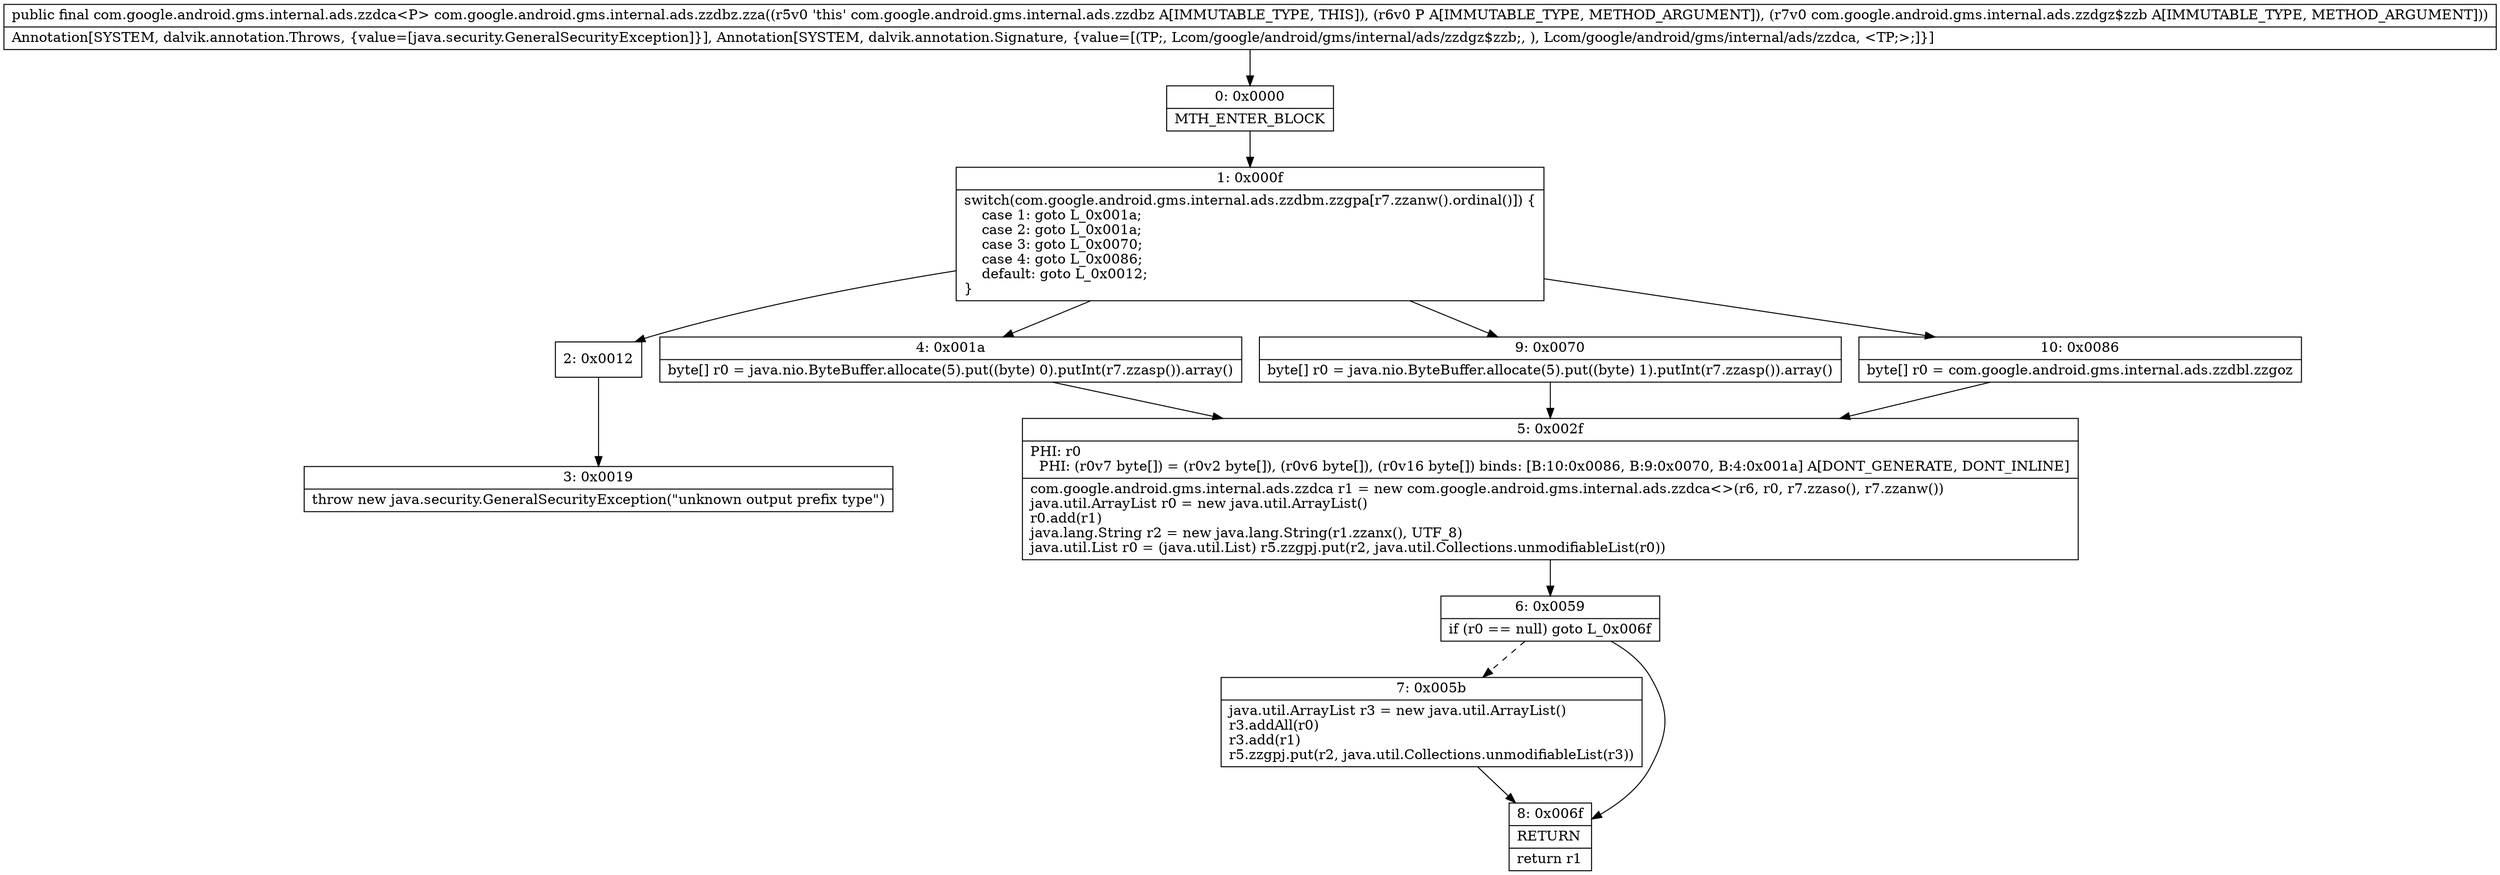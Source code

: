 digraph "CFG forcom.google.android.gms.internal.ads.zzdbz.zza(Ljava\/lang\/Object;Lcom\/google\/android\/gms\/internal\/ads\/zzdgz$zzb;)Lcom\/google\/android\/gms\/internal\/ads\/zzdca;" {
Node_0 [shape=record,label="{0\:\ 0x0000|MTH_ENTER_BLOCK\l}"];
Node_1 [shape=record,label="{1\:\ 0x000f|switch(com.google.android.gms.internal.ads.zzdbm.zzgpa[r7.zzanw().ordinal()]) \{\l    case 1: goto L_0x001a;\l    case 2: goto L_0x001a;\l    case 3: goto L_0x0070;\l    case 4: goto L_0x0086;\l    default: goto L_0x0012;\l\}\l}"];
Node_2 [shape=record,label="{2\:\ 0x0012}"];
Node_3 [shape=record,label="{3\:\ 0x0019|throw new java.security.GeneralSecurityException(\"unknown output prefix type\")\l}"];
Node_4 [shape=record,label="{4\:\ 0x001a|byte[] r0 = java.nio.ByteBuffer.allocate(5).put((byte) 0).putInt(r7.zzasp()).array()\l}"];
Node_5 [shape=record,label="{5\:\ 0x002f|PHI: r0 \l  PHI: (r0v7 byte[]) = (r0v2 byte[]), (r0v6 byte[]), (r0v16 byte[]) binds: [B:10:0x0086, B:9:0x0070, B:4:0x001a] A[DONT_GENERATE, DONT_INLINE]\l|com.google.android.gms.internal.ads.zzdca r1 = new com.google.android.gms.internal.ads.zzdca\<\>(r6, r0, r7.zzaso(), r7.zzanw())\ljava.util.ArrayList r0 = new java.util.ArrayList()\lr0.add(r1)\ljava.lang.String r2 = new java.lang.String(r1.zzanx(), UTF_8)\ljava.util.List r0 = (java.util.List) r5.zzgpj.put(r2, java.util.Collections.unmodifiableList(r0))\l}"];
Node_6 [shape=record,label="{6\:\ 0x0059|if (r0 == null) goto L_0x006f\l}"];
Node_7 [shape=record,label="{7\:\ 0x005b|java.util.ArrayList r3 = new java.util.ArrayList()\lr3.addAll(r0)\lr3.add(r1)\lr5.zzgpj.put(r2, java.util.Collections.unmodifiableList(r3))\l}"];
Node_8 [shape=record,label="{8\:\ 0x006f|RETURN\l|return r1\l}"];
Node_9 [shape=record,label="{9\:\ 0x0070|byte[] r0 = java.nio.ByteBuffer.allocate(5).put((byte) 1).putInt(r7.zzasp()).array()\l}"];
Node_10 [shape=record,label="{10\:\ 0x0086|byte[] r0 = com.google.android.gms.internal.ads.zzdbl.zzgoz\l}"];
MethodNode[shape=record,label="{public final com.google.android.gms.internal.ads.zzdca\<P\> com.google.android.gms.internal.ads.zzdbz.zza((r5v0 'this' com.google.android.gms.internal.ads.zzdbz A[IMMUTABLE_TYPE, THIS]), (r6v0 P A[IMMUTABLE_TYPE, METHOD_ARGUMENT]), (r7v0 com.google.android.gms.internal.ads.zzdgz$zzb A[IMMUTABLE_TYPE, METHOD_ARGUMENT]))  | Annotation[SYSTEM, dalvik.annotation.Throws, \{value=[java.security.GeneralSecurityException]\}], Annotation[SYSTEM, dalvik.annotation.Signature, \{value=[(TP;, Lcom\/google\/android\/gms\/internal\/ads\/zzdgz$zzb;, ), Lcom\/google\/android\/gms\/internal\/ads\/zzdca, \<TP;\>;]\}]\l}"];
MethodNode -> Node_0;
Node_0 -> Node_1;
Node_1 -> Node_2;
Node_1 -> Node_4;
Node_1 -> Node_9;
Node_1 -> Node_10;
Node_2 -> Node_3;
Node_4 -> Node_5;
Node_5 -> Node_6;
Node_6 -> Node_7[style=dashed];
Node_6 -> Node_8;
Node_7 -> Node_8;
Node_9 -> Node_5;
Node_10 -> Node_5;
}


